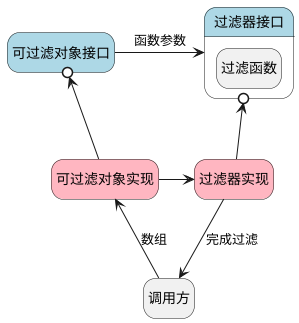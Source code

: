 @startuml 过滤器模式
hide empty description
state user as "调用方"
state ent_inter as "可过滤对象接口" #LightBlue
state fliter as "过滤器实现" #LightPink
state ent as "可过滤对象实现" #LightPink
state fliter_inter as "过滤器接口" #LightBlue {
    state flit as "过滤函数" 
}

user -up-> ent : 数组
ent -up->o ent_inter
ent -right-> fliter
fliter -up->o fliter_inter
ent_inter -> fliter_inter : 函数参数
fliter -> user : 完成过滤
@enduml